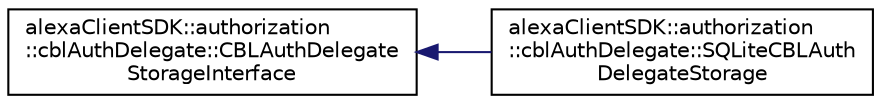 digraph "Graphical Class Hierarchy"
{
  edge [fontname="Helvetica",fontsize="10",labelfontname="Helvetica",labelfontsize="10"];
  node [fontname="Helvetica",fontsize="10",shape=record];
  rankdir="LR";
  Node1 [label="alexaClientSDK::authorization\l::cblAuthDelegate::CBLAuthDelegate\lStorageInterface",height=0.2,width=0.4,color="black", fillcolor="white", style="filled",URL="$classalexa_client_s_d_k_1_1authorization_1_1cbl_auth_delegate_1_1_c_b_l_auth_delegate_storage_interface.html"];
  Node1 -> Node2 [dir="back",color="midnightblue",fontsize="10",style="solid",fontname="Helvetica"];
  Node2 [label="alexaClientSDK::authorization\l::cblAuthDelegate::SQLiteCBLAuth\lDelegateStorage",height=0.2,width=0.4,color="black", fillcolor="white", style="filled",URL="$classalexa_client_s_d_k_1_1authorization_1_1cbl_auth_delegate_1_1_s_q_lite_c_b_l_auth_delegate_storage.html"];
}
